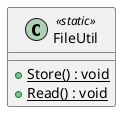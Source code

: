 @startuml
class FileUtil <<static>> {
    + {static} Store() : void
    + {static} Read() : void
}
@enduml

